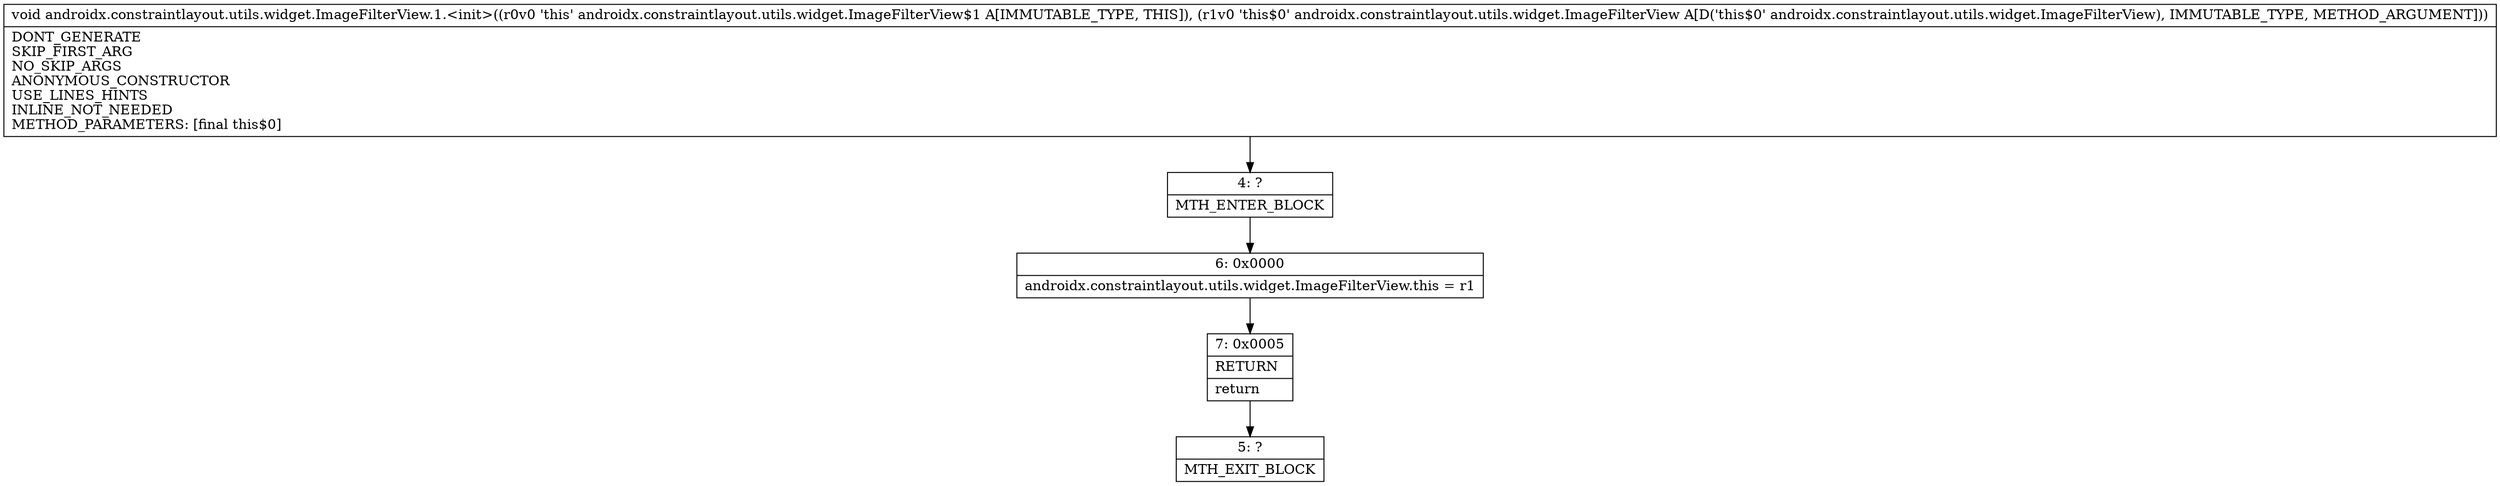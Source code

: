 digraph "CFG forandroidx.constraintlayout.utils.widget.ImageFilterView.1.\<init\>(Landroidx\/constraintlayout\/utils\/widget\/ImageFilterView;)V" {
Node_4 [shape=record,label="{4\:\ ?|MTH_ENTER_BLOCK\l}"];
Node_6 [shape=record,label="{6\:\ 0x0000|androidx.constraintlayout.utils.widget.ImageFilterView.this = r1\l}"];
Node_7 [shape=record,label="{7\:\ 0x0005|RETURN\l|return\l}"];
Node_5 [shape=record,label="{5\:\ ?|MTH_EXIT_BLOCK\l}"];
MethodNode[shape=record,label="{void androidx.constraintlayout.utils.widget.ImageFilterView.1.\<init\>((r0v0 'this' androidx.constraintlayout.utils.widget.ImageFilterView$1 A[IMMUTABLE_TYPE, THIS]), (r1v0 'this$0' androidx.constraintlayout.utils.widget.ImageFilterView A[D('this$0' androidx.constraintlayout.utils.widget.ImageFilterView), IMMUTABLE_TYPE, METHOD_ARGUMENT]))  | DONT_GENERATE\lSKIP_FIRST_ARG\lNO_SKIP_ARGS\lANONYMOUS_CONSTRUCTOR\lUSE_LINES_HINTS\lINLINE_NOT_NEEDED\lMETHOD_PARAMETERS: [final this$0]\l}"];
MethodNode -> Node_4;Node_4 -> Node_6;
Node_6 -> Node_7;
Node_7 -> Node_5;
}

